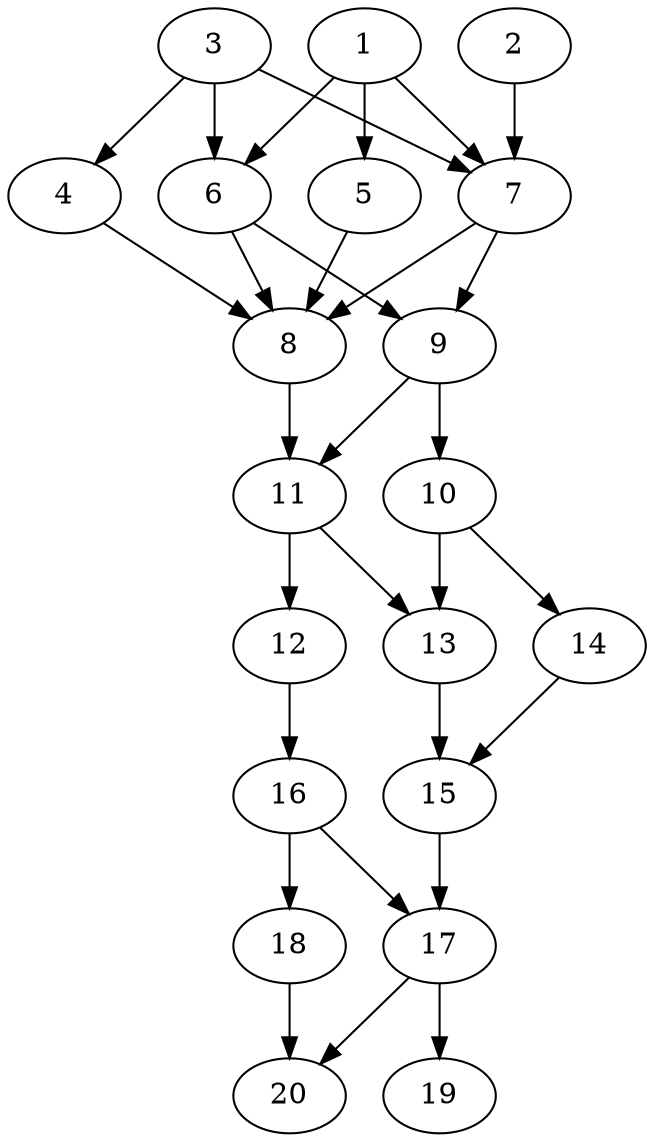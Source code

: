 // DAG automatically generated by daggen at Sat Jul 27 15:36:52 2019
// ./daggen --dot -n 20 --ccr 0.5 --fat 0.4 --regular 0.5 --density 0.8 --mindata 5242880 --maxdata 52428800 
digraph G {
  1 [size="39989248", alpha="0.11", expect_size="19994624"] 
  1 -> 5 [size ="19994624"]
  1 -> 6 [size ="19994624"]
  1 -> 7 [size ="19994624"]
  2 [size="82671616", alpha="0.05", expect_size="41335808"] 
  2 -> 7 [size ="41335808"]
  3 [size="72353792", alpha="0.08", expect_size="36176896"] 
  3 -> 4 [size ="36176896"]
  3 -> 6 [size ="36176896"]
  3 -> 7 [size ="36176896"]
  4 [size="15812608", alpha="0.13", expect_size="7906304"] 
  4 -> 8 [size ="7906304"]
  5 [size="33292288", alpha="0.13", expect_size="16646144"] 
  5 -> 8 [size ="16646144"]
  6 [size="81848320", alpha="0.06", expect_size="40924160"] 
  6 -> 8 [size ="40924160"]
  6 -> 9 [size ="40924160"]
  7 [size="73328640", alpha="0.09", expect_size="36664320"] 
  7 -> 8 [size ="36664320"]
  7 -> 9 [size ="36664320"]
  8 [size="102338560", alpha="0.05", expect_size="51169280"] 
  8 -> 11 [size ="51169280"]
  9 [size="92950528", alpha="0.13", expect_size="46475264"] 
  9 -> 10 [size ="46475264"]
  9 -> 11 [size ="46475264"]
  10 [size="67344384", alpha="0.17", expect_size="33672192"] 
  10 -> 13 [size ="33672192"]
  10 -> 14 [size ="33672192"]
  11 [size="87377920", alpha="0.01", expect_size="43688960"] 
  11 -> 12 [size ="43688960"]
  11 -> 13 [size ="43688960"]
  12 [size="44228608", alpha="0.08", expect_size="22114304"] 
  12 -> 16 [size ="22114304"]
  13 [size="66254848", alpha="0.10", expect_size="33127424"] 
  13 -> 15 [size ="33127424"]
  14 [size="103264256", alpha="0.19", expect_size="51632128"] 
  14 -> 15 [size ="51632128"]
  15 [size="71925760", alpha="0.03", expect_size="35962880"] 
  15 -> 17 [size ="35962880"]
  16 [size="40642560", alpha="0.12", expect_size="20321280"] 
  16 -> 17 [size ="20321280"]
  16 -> 18 [size ="20321280"]
  17 [size="67330048", alpha="0.13", expect_size="33665024"] 
  17 -> 19 [size ="33665024"]
  17 -> 20 [size ="33665024"]
  18 [size="17209344", alpha="0.12", expect_size="8604672"] 
  18 -> 20 [size ="8604672"]
  19 [size="40849408", alpha="0.01", expect_size="20424704"] 
  20 [size="100669440", alpha="0.14", expect_size="50334720"] 
}
